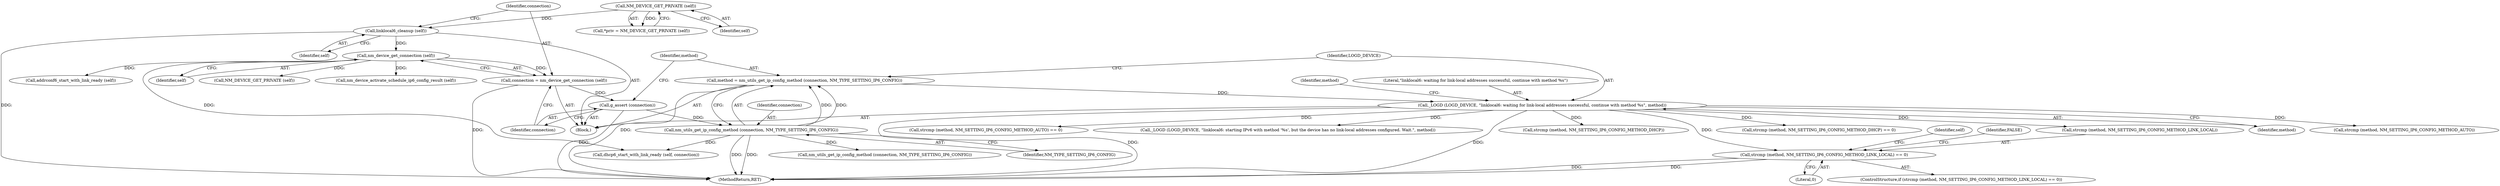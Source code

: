 digraph "0_NetworkManager_d5fc88e573fa58b93034b04d35a2454f5d28cad9@API" {
"1006882" [label="(Call,strcmp (method, NM_SETTING_IP6_CONFIG_METHOD_LINK_LOCAL) == 0)"];
"1006846" [label="(Call,_LOGD (LOGD_DEVICE, \"linklocal6: waiting for link-local addresses successful, continue with method %s\", method))"];
"1006841" [label="(Call,method = nm_utils_get_ip_config_method (connection, NM_TYPE_SETTING_IP6_CONFIG))"];
"1006843" [label="(Call,nm_utils_get_ip_config_method (connection, NM_TYPE_SETTING_IP6_CONFIG))"];
"1006839" [label="(Call,g_assert (connection))"];
"1006835" [label="(Call,connection = nm_device_get_connection (self))"];
"1006837" [label="(Call,nm_device_get_connection (self))"];
"1006833" [label="(Call,linklocal6_cleanup (self))"];
"1006819" [label="(Call,NM_DEVICE_GET_PRIVATE (self))"];
"1006853" [label="(Identifier,method)"];
"1006844" [label="(Identifier,connection)"];
"1006888" [label="(Identifier,self)"];
"1006851" [label="(Call,strcmp (method, NM_SETTING_IP6_CONFIG_METHOD_AUTO) == 0)"];
"1006836" [label="(Identifier,connection)"];
"1006835" [label="(Call,connection = nm_device_get_connection (self))"];
"1006834" [label="(Identifier,self)"];
"1006839" [label="(Call,g_assert (connection))"];
"1006815" [label="(Block,)"];
"1006817" [label="(Call,*priv = NM_DEVICE_GET_PRIVATE (self))"];
"1007034" [label="(Call,_LOGD (LOGD_DEVICE, \"linklocal6: starting IPv6 with method '%s', but the device has no link-local addresses configured. Wait.\", method))"];
"1006867" [label="(Call,strcmp (method, NM_SETTING_IP6_CONFIG_METHOD_DHCP))"];
"1007031" [label="(Call,nm_utils_get_ip_config_method (connection, NM_TYPE_SETTING_IP6_CONFIG))"];
"1006866" [label="(Call,strcmp (method, NM_SETTING_IP6_CONFIG_METHOD_DHCP) == 0)"];
"1006849" [label="(Identifier,method)"];
"1006891" [label="(Identifier,FALSE)"];
"1006840" [label="(Identifier,connection)"];
"1006843" [label="(Call,nm_utils_get_ip_config_method (connection, NM_TYPE_SETTING_IP6_CONFIG))"];
"1006882" [label="(Call,strcmp (method, NM_SETTING_IP6_CONFIG_METHOD_LINK_LOCAL) == 0)"];
"1006845" [label="(Identifier,NM_TYPE_SETTING_IP6_CONFIG)"];
"1006842" [label="(Identifier,method)"];
"1006852" [label="(Call,strcmp (method, NM_SETTING_IP6_CONFIG_METHOD_AUTO))"];
"1006848" [label="(Literal,\"linklocal6: waiting for link-local addresses successful, continue with method %s\")"];
"1006874" [label="(Call,dhcp6_start_with_link_ready (self, connection))"];
"1006887" [label="(Call,nm_device_activate_schedule_ip6_config_result (self))"];
"1006833" [label="(Call,linklocal6_cleanup (self))"];
"1006838" [label="(Identifier,self)"];
"1006820" [label="(Identifier,self)"];
"1006859" [label="(Call,addrconf6_start_with_link_ready (self))"];
"1006837" [label="(Call,nm_device_get_connection (self))"];
"1006881" [label="(ControlStructure,if (strcmp (method, NM_SETTING_IP6_CONFIG_METHOD_LINK_LOCAL) == 0))"];
"1007368" [label="(MethodReturn,RET)"];
"1006841" [label="(Call,method = nm_utils_get_ip_config_method (connection, NM_TYPE_SETTING_IP6_CONFIG))"];
"1006886" [label="(Literal,0)"];
"1006819" [label="(Call,NM_DEVICE_GET_PRIVATE (self))"];
"1006896" [label="(Call,NM_DEVICE_GET_PRIVATE (self))"];
"1006846" [label="(Call,_LOGD (LOGD_DEVICE, \"linklocal6: waiting for link-local addresses successful, continue with method %s\", method))"];
"1006883" [label="(Call,strcmp (method, NM_SETTING_IP6_CONFIG_METHOD_LINK_LOCAL))"];
"1006847" [label="(Identifier,LOGD_DEVICE)"];
"1006882" -> "1006881"  [label="AST: "];
"1006882" -> "1006886"  [label="CFG: "];
"1006883" -> "1006882"  [label="AST: "];
"1006886" -> "1006882"  [label="AST: "];
"1006888" -> "1006882"  [label="CFG: "];
"1006891" -> "1006882"  [label="CFG: "];
"1006882" -> "1007368"  [label="DDG: "];
"1006882" -> "1007368"  [label="DDG: "];
"1006846" -> "1006882"  [label="DDG: "];
"1006846" -> "1006815"  [label="AST: "];
"1006846" -> "1006849"  [label="CFG: "];
"1006847" -> "1006846"  [label="AST: "];
"1006848" -> "1006846"  [label="AST: "];
"1006849" -> "1006846"  [label="AST: "];
"1006853" -> "1006846"  [label="CFG: "];
"1006846" -> "1007368"  [label="DDG: "];
"1006846" -> "1007368"  [label="DDG: "];
"1006841" -> "1006846"  [label="DDG: "];
"1006846" -> "1006851"  [label="DDG: "];
"1006846" -> "1006852"  [label="DDG: "];
"1006846" -> "1006866"  [label="DDG: "];
"1006846" -> "1006867"  [label="DDG: "];
"1006846" -> "1006883"  [label="DDG: "];
"1006846" -> "1007034"  [label="DDG: "];
"1006841" -> "1006815"  [label="AST: "];
"1006841" -> "1006843"  [label="CFG: "];
"1006842" -> "1006841"  [label="AST: "];
"1006843" -> "1006841"  [label="AST: "];
"1006847" -> "1006841"  [label="CFG: "];
"1006841" -> "1007368"  [label="DDG: "];
"1006843" -> "1006841"  [label="DDG: "];
"1006843" -> "1006841"  [label="DDG: "];
"1006843" -> "1006845"  [label="CFG: "];
"1006844" -> "1006843"  [label="AST: "];
"1006845" -> "1006843"  [label="AST: "];
"1006843" -> "1007368"  [label="DDG: "];
"1006843" -> "1007368"  [label="DDG: "];
"1006839" -> "1006843"  [label="DDG: "];
"1006843" -> "1006874"  [label="DDG: "];
"1006843" -> "1007031"  [label="DDG: "];
"1006839" -> "1006815"  [label="AST: "];
"1006839" -> "1006840"  [label="CFG: "];
"1006840" -> "1006839"  [label="AST: "];
"1006842" -> "1006839"  [label="CFG: "];
"1006839" -> "1007368"  [label="DDG: "];
"1006835" -> "1006839"  [label="DDG: "];
"1006835" -> "1006815"  [label="AST: "];
"1006835" -> "1006837"  [label="CFG: "];
"1006836" -> "1006835"  [label="AST: "];
"1006837" -> "1006835"  [label="AST: "];
"1006840" -> "1006835"  [label="CFG: "];
"1006835" -> "1007368"  [label="DDG: "];
"1006837" -> "1006835"  [label="DDG: "];
"1006837" -> "1006838"  [label="CFG: "];
"1006838" -> "1006837"  [label="AST: "];
"1006833" -> "1006837"  [label="DDG: "];
"1006837" -> "1006859"  [label="DDG: "];
"1006837" -> "1006874"  [label="DDG: "];
"1006837" -> "1006887"  [label="DDG: "];
"1006837" -> "1006896"  [label="DDG: "];
"1006833" -> "1006815"  [label="AST: "];
"1006833" -> "1006834"  [label="CFG: "];
"1006834" -> "1006833"  [label="AST: "];
"1006836" -> "1006833"  [label="CFG: "];
"1006833" -> "1007368"  [label="DDG: "];
"1006819" -> "1006833"  [label="DDG: "];
"1006819" -> "1006817"  [label="AST: "];
"1006819" -> "1006820"  [label="CFG: "];
"1006820" -> "1006819"  [label="AST: "];
"1006817" -> "1006819"  [label="CFG: "];
"1006819" -> "1006817"  [label="DDG: "];
}
